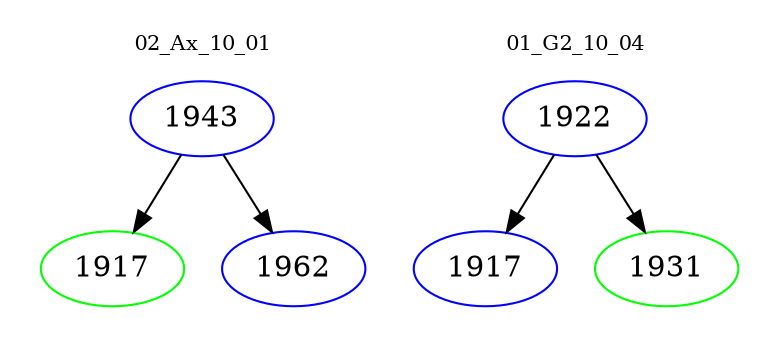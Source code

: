 digraph{
subgraph cluster_0 {
color = white
label = "02_Ax_10_01";
fontsize=10;
T0_1943 [label="1943", color="blue"]
T0_1943 -> T0_1917 [color="black"]
T0_1917 [label="1917", color="green"]
T0_1943 -> T0_1962 [color="black"]
T0_1962 [label="1962", color="blue"]
}
subgraph cluster_1 {
color = white
label = "01_G2_10_04";
fontsize=10;
T1_1922 [label="1922", color="blue"]
T1_1922 -> T1_1917 [color="black"]
T1_1917 [label="1917", color="blue"]
T1_1922 -> T1_1931 [color="black"]
T1_1931 [label="1931", color="green"]
}
}
